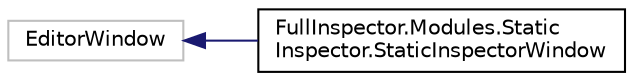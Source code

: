 digraph "Graphical Class Hierarchy"
{
  edge [fontname="Helvetica",fontsize="10",labelfontname="Helvetica",labelfontsize="10"];
  node [fontname="Helvetica",fontsize="10",shape=record];
  rankdir="LR";
  Node1 [label="EditorWindow",height=0.2,width=0.4,color="grey75", fillcolor="white", style="filled"];
  Node1 -> Node2 [dir="back",color="midnightblue",fontsize="10",style="solid",fontname="Helvetica"];
  Node2 [label="FullInspector.Modules.Static\lInspector.StaticInspectorWindow",height=0.2,width=0.4,color="black", fillcolor="white", style="filled",URL="$class_full_inspector_1_1_modules_1_1_static_inspector_1_1_static_inspector_window.html"];
}
